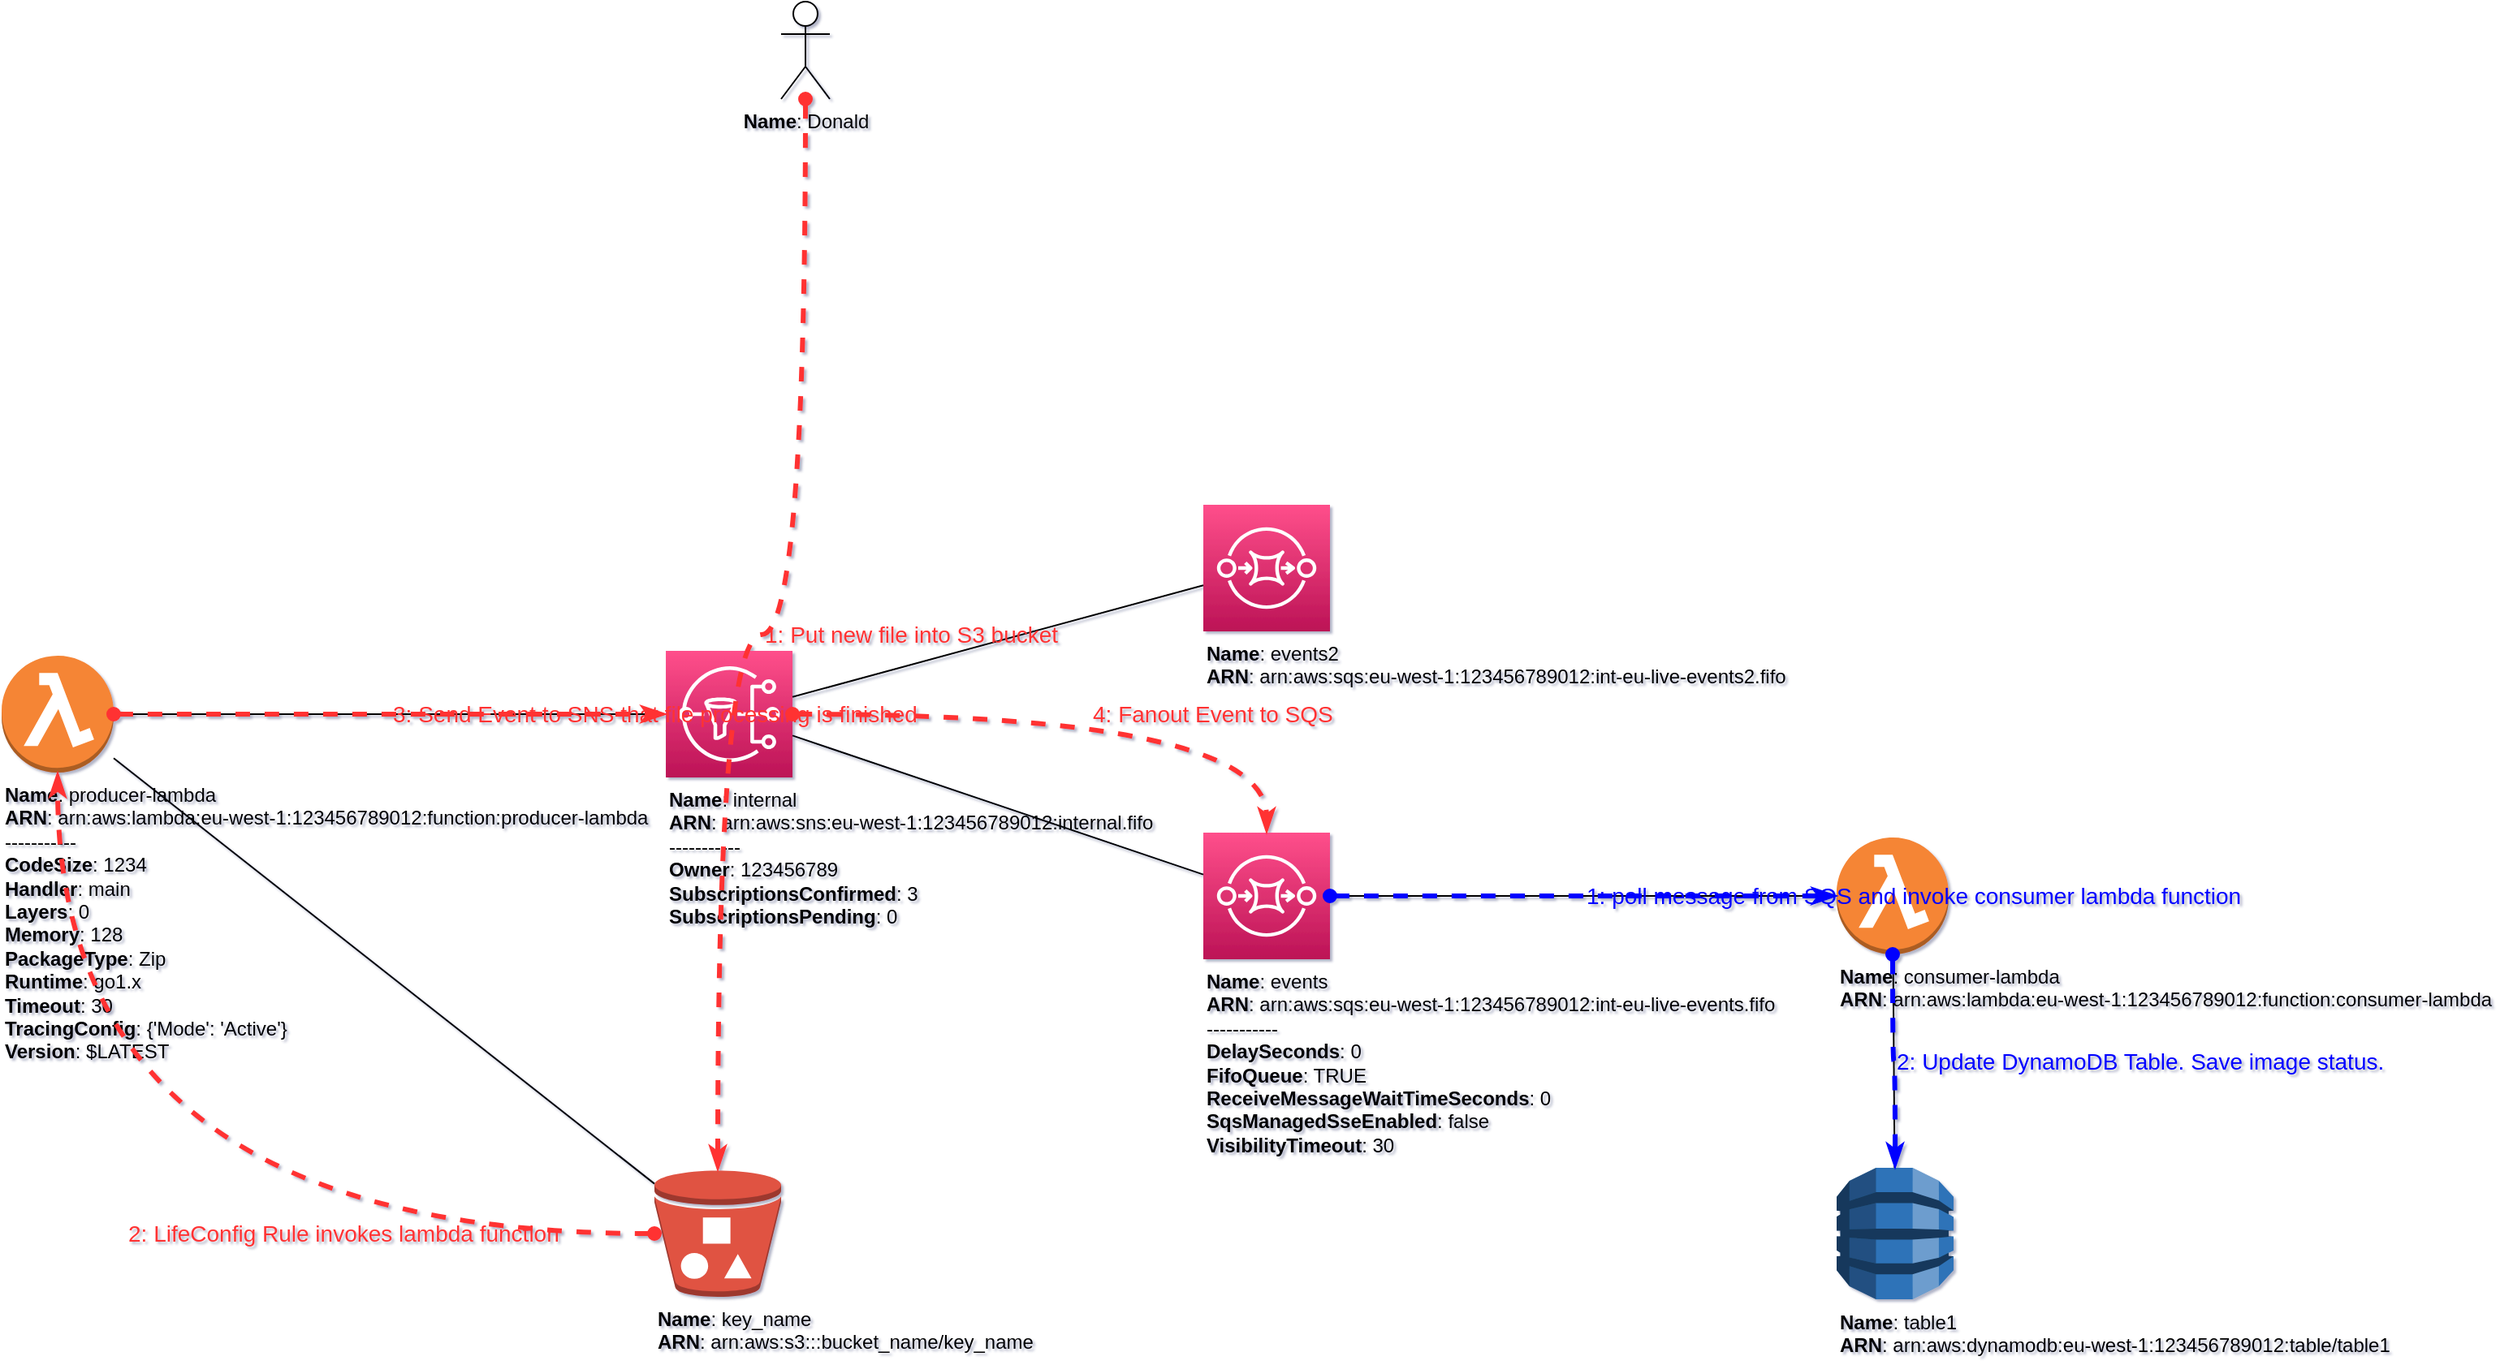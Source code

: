 <mxfile type="MultiCloud">
	<diagram id="diagram_1" name="AWS components">
		<mxGraphModel dx="1015" dy="661" grid="1" gridSize="10" guides="1" tooltips="1" connect="1" arrows="1" fold="1" page="1" pageScale="1" pageWidth="850" pageHeight="1100" math="0" shadow="1">
			<root>
				<mxCell id="0"/>
				<mxCell id="1" parent="0"/>
				<mxCell id="vertex:lambda_function:arn:aws:lambda:eu-west-1:123456789012:function:producer-lambda" value="&lt;b&gt;Name&lt;/b&gt;: producer-lambda&lt;BR&gt;&lt;b&gt;ARN&lt;/b&gt;: arn:aws:lambda:eu-west-1:123456789012:function:producer-lambda&lt;BR&gt;-----------&lt;BR&gt;&lt;b&gt;CodeSize&lt;/b&gt;: 1234&lt;BR&gt;&lt;b&gt;Handler&lt;/b&gt;: main&lt;BR&gt;&lt;b&gt;Layers&lt;/b&gt;: 0&lt;BR&gt;&lt;b&gt;Memory&lt;/b&gt;: 128&lt;BR&gt;&lt;b&gt;PackageType&lt;/b&gt;: Zip&lt;BR&gt;&lt;b&gt;Runtime&lt;/b&gt;: go1.x&lt;BR&gt;&lt;b&gt;Timeout&lt;/b&gt;: 30&lt;BR&gt;&lt;b&gt;TracingConfig&lt;/b&gt;: {'Mode': 'Active'}&lt;BR&gt;&lt;b&gt;Version&lt;/b&gt;: $LATEST" style="verticalLabelPosition=bottom;verticalAlign=top;aspect=fixed;align=left;pointerEvents=1;shape=mxgraph.aws3.lambda_function;prIcon=server;fillColor=#F58534;gradientColor=none;html=1;" parent="1" vertex="1">
					<mxGeometry width="69" height="72" as="geometry" x="-480" y="403"/>
				</mxCell>
				<mxCell id="vertex:lambda_function:arn:aws:lambda:eu-west-1:123456789012:function:consumer-lambda" value="&lt;b&gt;Name&lt;/b&gt;: consumer-lambda&lt;BR&gt;&lt;b&gt;ARN&lt;/b&gt;: arn:aws:lambda:eu-west-1:123456789012:function:consumer-lambda" style="verticalLabelPosition=bottom;verticalAlign=top;aspect=fixed;align=left;pointerEvents=1;shape=mxgraph.aws3.lambda_function;prIcon=server;fillColor=#F58534;gradientColor=none;html=1;" parent="1" vertex="1">
					<mxGeometry width="69" height="72" as="geometry" x="650.0" y="515"/>
				</mxCell>
				<mxCell id="vertex:dynamo:arn:aws:dynamodb:eu-west-1:123456789012:table/table1" value="&lt;b&gt;Name&lt;/b&gt;: table1&lt;BR&gt;&lt;b&gt;ARN&lt;/b&gt;: arn:aws:dynamodb:eu-west-1:123456789012:table/table1" style="outlineConnect=0;dashed=0;verticalLabelPosition=bottom;verticalAlign=top;align=left;html=1;shape=mxgraph.aws3.dynamo_db;fillColor=#2E73B8;gradientColor=none;" parent="1" vertex="1">
					<mxGeometry width="72" height="81" as="geometry" x="650.0" y="718.5"/>
				</mxCell>
				<mxCell id="vertex:sns:arn:aws:sns:eu-west-1:123456789012:internal.fifo" value="&lt;b&gt;Name&lt;/b&gt;: internal&lt;BR&gt;&lt;b&gt;ARN&lt;/b&gt;: arn:aws:sns:eu-west-1:123456789012:internal.fifo&lt;BR&gt;-----------&lt;BR&gt;&lt;b&gt;Owner&lt;/b&gt;: 123456789&lt;BR&gt;&lt;b&gt;SubscriptionsConfirmed&lt;/b&gt;: 3&lt;BR&gt;&lt;b&gt;SubscriptionsPending&lt;/b&gt;: 0" style="sketch=0;outlineConnect=0;gradientColor=#FF4F8B;gradientDirection=north;fillColor=#BC1356;strokeColor=#ffffff;dashed=0;verticalLabelPosition=bottom;verticalAlign=top;align=left;html=1;fontSize=12;fontStyle=0;aspect=fixed;shape=mxgraph.aws4.resourceIcon;resIcon=mxgraph.aws4.sns;" parent="1" vertex="1">
					<mxGeometry width="78" height="78" as="geometry" x="-70.98" y="400"/>
				</mxCell>
				<mxCell id="vertex:sqs:arn:aws:sqs:eu-west-1:123456789012:int-eu-live-events.fifo" value="&lt;b&gt;Name&lt;/b&gt;: events&lt;BR&gt;&lt;b&gt;ARN&lt;/b&gt;: arn:aws:sqs:eu-west-1:123456789012:int-eu-live-events.fifo&lt;BR&gt;-----------&lt;BR&gt;&lt;b&gt;DelaySeconds&lt;/b&gt;: 0&lt;BR&gt;&lt;b&gt;FifoQueue&lt;/b&gt;: TRUE&lt;BR&gt;&lt;b&gt;ReceiveMessageWaitTimeSeconds&lt;/b&gt;: 0&lt;BR&gt;&lt;b&gt;SqsManagedSseEnabled&lt;/b&gt;: false&lt;BR&gt;&lt;b&gt;VisibilityTimeout&lt;/b&gt;: 30" style="sketch=0;outlineConnect=0;gradientColor=#FF4F8B;gradientDirection=north;fillColor=#BC1356;strokeColor=#ffffff;dashed=0;verticalLabelPosition=bottom;verticalAlign=top;align=left;html=1;fontSize=12;fontStyle=0;aspect=fixed;shape=mxgraph.aws4.resourceIcon;resIcon=mxgraph.aws4.sqs;" parent="1" vertex="1">
					<mxGeometry width="78" height="78" as="geometry" x="260" y="512"/>
				</mxCell>
				<mxCell id="vertex:sqs:arn:aws:sqs:eu-west-1:123456789012:int-eu-live-events2.fifo" value="&lt;b&gt;Name&lt;/b&gt;: events2&lt;BR&gt;&lt;b&gt;ARN&lt;/b&gt;: arn:aws:sqs:eu-west-1:123456789012:int-eu-live-events2.fifo" style="sketch=0;outlineConnect=0;gradientColor=#FF4F8B;gradientDirection=north;fillColor=#BC1356;strokeColor=#ffffff;dashed=0;verticalLabelPosition=bottom;verticalAlign=top;align=left;html=1;fontSize=12;fontStyle=0;aspect=fixed;shape=mxgraph.aws4.resourceIcon;resIcon=mxgraph.aws4.sqs;" parent="1" vertex="1">
					<mxGeometry width="78" height="78" as="geometry" x="260" y="310"/>
				</mxCell>
				<mxCell id="vertex:s3:arn:aws:s3:::bucket_name/key_name" value="&lt;b&gt;Name&lt;/b&gt;: key_name&lt;BR&gt;&lt;b&gt;ARN&lt;/b&gt;: arn:aws:s3:::bucket_name/key_name" style="outlineConnect=0;dashed=0;verticalLabelPosition=bottom;verticalAlign=top;align=left;html=1;shape=mxgraph.aws3.bucket_with_objects;fillColor=#E05243;gradientColor=none;" parent="1" vertex="1">
					<mxGeometry width="78" height="78" as="geometry" x="-78" y="720"/>
				</mxCell>
				<mxCell id="edge:lambda_function:arn:aws:lambda:eu-west-1:123456789012:function:producer-lambda:to:sns:arn:aws:sns:eu-west-1:123456789012:internal.fifo" style="jettySize=auto;html=1;startArrow=none;endArrow=none;" parent="1" source="vertex:lambda_function:arn:aws:lambda:eu-west-1:123456789012:function:producer-lambda" target="vertex:sns:arn:aws:sns:eu-west-1:123456789012:internal.fifo" edge="2">
					<mxGeometry as="geometry"/>
				</mxCell>
				<mxCell id="edge:lambda_function:arn:aws:lambda:eu-west-1:123456789012:function:producer-lambda:to:s3:arn:aws:s3:::bucket_name/key_name" style="jettySize=auto;html=1;startArrow=none;endArrow=none;" parent="1" source="vertex:lambda_function:arn:aws:lambda:eu-west-1:123456789012:function:producer-lambda" target="vertex:s3:arn:aws:s3:::bucket_name/key_name" edge="2">
					<mxGeometry as="geometry"/>
				</mxCell>
				<mxCell id="edge:sns:arn:aws:sns:eu-west-1:123456789012:internal.fifo:to:sqs:arn:aws:sqs:eu-west-1:123456789012:int-eu-live-events.fifo" style="jettySize=auto;html=1;startArrow=none;endArrow=none;" parent="1" source="vertex:sns:arn:aws:sns:eu-west-1:123456789012:internal.fifo" target="vertex:sqs:arn:aws:sqs:eu-west-1:123456789012:int-eu-live-events.fifo" edge="2">
					<mxGeometry as="geometry"/>
				</mxCell>
				<mxCell id="edge:sns:arn:aws:sns:eu-west-1:123456789012:internal.fifo:to:sqs:arn:aws:sqs:eu-west-1:123456789012:int-eu-live-events2.fifo" style="jettySize=auto;html=1;startArrow=none;endArrow=none;" parent="1" source="vertex:sns:arn:aws:sns:eu-west-1:123456789012:internal.fifo" target="vertex:sqs:arn:aws:sqs:eu-west-1:123456789012:int-eu-live-events2.fifo" edge="2">
					<mxGeometry as="geometry"/>
				</mxCell>
				<mxCell id="edge:sqs:arn:aws:sqs:eu-west-1:123456789012:int-eu-live-events.fifo:to:lambda_function:arn:aws:lambda:eu-west-1:123456789012:function:consumer-lambda" style="jettySize=auto;html=1;startArrow=none;endArrow=none;" parent="1" source="vertex:sqs:arn:aws:sqs:eu-west-1:123456789012:int-eu-live-events.fifo" target="vertex:lambda_function:arn:aws:lambda:eu-west-1:123456789012:function:consumer-lambda" edge="2">
					<mxGeometry as="geometry"/>
				</mxCell>
				<mxCell id="edge:lambda_function:arn:aws:lambda:eu-west-1:123456789012:function:consumer-lambda:to:dynamo:arn:aws:dynamodb:eu-west-1:123456789012:table/table1" style="jettySize=auto;html=1;startArrow=none;endArrow=none;" parent="1" source="vertex:lambda_function:arn:aws:lambda:eu-west-1:123456789012:function:consumer-lambda" target="vertex:dynamo:arn:aws:dynamodb:eu-west-1:123456789012:table/table1" edge="2">
					<mxGeometry as="geometry"/>
				</mxCell>
				<mxCell id="2" parent="0" value="file_upload"/>
				<mxCell id="3" parent="0" value="actors"/>
				<mxCell id="vertex:actor:5991ce42" value="&lt;b&gt;Name&lt;/b&gt;: Donald" style="shape=umlActor;verticalLabelPosition=bottom;verticalAlign=top;html=1;outlineConnect=0;" parent="3" vertex="1">
					<mxGeometry width="30" height="60" as="geometry"/>
				</mxCell>
				<mxCell id="edge_file_upload_1:actor:5991ce42:to:s3:arn:aws:s3:::bucket_name/key_name" style="jettySize=auto;html=1;orthogonalLoop=1;edgeStyle=orthogonalEdgeStyle;curved=1;startArrow=oval;endArrow=classicThin;dashed=1;strokeColor=#FF3333;strokeWidth=3;fontSize=22;" parent="2" source="vertex:actor:5991ce42" target="vertex:s3:arn:aws:s3:::bucket_name/key_name" edge="2">
					<mxGeometry as="geometry"/>
				</mxCell>
				<mxCell id="label_file_upload_1:actor:5991ce42:to:s3:arn:aws:s3:::bucket_name/key_name" value="1: Put new file into S3 bucket" style="edgeLabel;html=1;align=left;verticalAlign=middle;resizable=0;points=[];labelBackgroundColor=none;fontColor=#FF3333;fontStyle=0;fontSize=14;" parent="edge_file_upload_1:actor:5991ce42:to:s3:arn:aws:s3:::bucket_name/key_name" vertex="1" connectable="0">
					<mxGeometry relative="1" as="geometry">
						<mxPoint as="offset"/>
					</mxGeometry>
				</mxCell>
				<mxCell id="edge_file_upload_2:s3:arn:aws:s3:::bucket_name/key_name:to:lambda_function:arn:aws:lambda:eu-west-1:123456789012:function:producer-lambda" style="jettySize=auto;html=1;orthogonalLoop=1;edgeStyle=orthogonalEdgeStyle;curved=1;startArrow=oval;endArrow=classicThin;dashed=1;strokeColor=#FF3333;strokeWidth=3;fontSize=22;" parent="2" source="vertex:s3:arn:aws:s3:::bucket_name/key_name" target="vertex:lambda_function:arn:aws:lambda:eu-west-1:123456789012:function:producer-lambda" edge="2">
					<mxGeometry as="geometry"/>
				</mxCell>
				<mxCell id="label_file_upload_2:s3:arn:aws:s3:::bucket_name/key_name:to:lambda_function:arn:aws:lambda:eu-west-1:123456789012:function:producer-lambda" value="2: LifeConfig Rule invokes lambda function" style="edgeLabel;html=1;align=left;verticalAlign=middle;resizable=0;points=[];labelBackgroundColor=none;fontColor=#FF3333;fontStyle=0;fontSize=14;" parent="edge_file_upload_2:s3:arn:aws:s3:::bucket_name/key_name:to:lambda_function:arn:aws:lambda:eu-west-1:123456789012:function:producer-lambda" vertex="1" connectable="0">
					<mxGeometry relative="1" as="geometry">
						<mxPoint as="offset"/>
					</mxGeometry>
				</mxCell>
				<mxCell id="edge_file_upload_3:lambda_function:arn:aws:lambda:eu-west-1:123456789012:function:producer-lambda:to:sns:arn:aws:sns:eu-west-1:123456789012:internal.fifo" style="jettySize=auto;html=1;orthogonalLoop=1;edgeStyle=orthogonalEdgeStyle;curved=1;startArrow=oval;endArrow=classicThin;dashed=1;strokeColor=#FF3333;strokeWidth=3;fontSize=22;" parent="2" source="vertex:lambda_function:arn:aws:lambda:eu-west-1:123456789012:function:producer-lambda" target="vertex:sns:arn:aws:sns:eu-west-1:123456789012:internal.fifo" edge="2">
					<mxGeometry as="geometry"/>
				</mxCell>
				<mxCell id="label_file_upload_3:lambda_function:arn:aws:lambda:eu-west-1:123456789012:function:producer-lambda:to:sns:arn:aws:sns:eu-west-1:123456789012:internal.fifo" value="3: Send Event to SNS that file processing is finished" style="edgeLabel;html=1;align=left;verticalAlign=middle;resizable=0;points=[];labelBackgroundColor=none;fontColor=#FF3333;fontStyle=0;fontSize=14;" parent="edge_file_upload_3:lambda_function:arn:aws:lambda:eu-west-1:123456789012:function:producer-lambda:to:sns:arn:aws:sns:eu-west-1:123456789012:internal.fifo" vertex="1" connectable="0">
					<mxGeometry relative="1" as="geometry">
						<mxPoint as="offset"/>
					</mxGeometry>
				</mxCell>
				<mxCell id="edge_file_upload_4:sns:arn:aws:sns:eu-west-1:123456789012:internal.fifo:to:sqs:arn:aws:sqs:eu-west-1:123456789012:int-eu-live-events.fifo" style="jettySize=auto;html=1;orthogonalLoop=1;edgeStyle=orthogonalEdgeStyle;curved=1;startArrow=oval;endArrow=classicThin;dashed=1;strokeColor=#FF3333;strokeWidth=3;fontSize=22;" parent="2" source="vertex:sns:arn:aws:sns:eu-west-1:123456789012:internal.fifo" target="vertex:sqs:arn:aws:sqs:eu-west-1:123456789012:int-eu-live-events.fifo" edge="2">
					<mxGeometry as="geometry"/>
				</mxCell>
				<mxCell id="label_file_upload_4:sns:arn:aws:sns:eu-west-1:123456789012:internal.fifo:to:sqs:arn:aws:sqs:eu-west-1:123456789012:int-eu-live-events.fifo" value="4: Fanout Event to SQS" style="edgeLabel;html=1;align=left;verticalAlign=middle;resizable=0;points=[];labelBackgroundColor=none;fontColor=#FF3333;fontStyle=0;fontSize=14;" parent="edge_file_upload_4:sns:arn:aws:sns:eu-west-1:123456789012:internal.fifo:to:sqs:arn:aws:sqs:eu-west-1:123456789012:int-eu-live-events.fifo" vertex="1" connectable="0">
					<mxGeometry relative="1" as="geometry">
						<mxPoint as="offset"/>
					</mxGeometry>
				</mxCell>
				<mxCell id="4" parent="0" value="process"/>
				<mxCell id="edge_process_1:sqs:arn:aws:sqs:eu-west-1:123456789012:int-eu-live-events.fifo:to:lambda_function:arn:aws:lambda:eu-west-1:123456789012:function:consumer-lambda" style="jettySize=auto;html=1;orthogonalLoop=1;edgeStyle=orthogonalEdgeStyle;curved=1;startArrow=oval;endArrow=classicThin;dashed=1;strokeColor=#0000FF;strokeWidth=3;fontSize=22;" parent="4" source="vertex:sqs:arn:aws:sqs:eu-west-1:123456789012:int-eu-live-events.fifo" target="vertex:lambda_function:arn:aws:lambda:eu-west-1:123456789012:function:consumer-lambda" edge="2">
					<mxGeometry as="geometry"/>
				</mxCell>
				<mxCell id="label_process_1:sqs:arn:aws:sqs:eu-west-1:123456789012:int-eu-live-events.fifo:to:lambda_function:arn:aws:lambda:eu-west-1:123456789012:function:consumer-lambda" value="1: poll message from SQS and invoke consumer lambda function" style="edgeLabel;html=1;align=left;verticalAlign=middle;resizable=0;points=[];labelBackgroundColor=none;fontColor=#0000FF;fontStyle=0;fontSize=14;" parent="edge_process_1:sqs:arn:aws:sqs:eu-west-1:123456789012:int-eu-live-events.fifo:to:lambda_function:arn:aws:lambda:eu-west-1:123456789012:function:consumer-lambda" vertex="1" connectable="0">
					<mxGeometry relative="1" as="geometry">
						<mxPoint as="offset"/>
					</mxGeometry>
				</mxCell>
				<mxCell id="edge_process_2:lambda_function:arn:aws:lambda:eu-west-1:123456789012:function:consumer-lambda:to:dynamo:arn:aws:dynamodb:eu-west-1:123456789012:table/table1" style="jettySize=auto;html=1;orthogonalLoop=1;edgeStyle=orthogonalEdgeStyle;curved=1;startArrow=oval;endArrow=classicThin;dashed=1;strokeColor=#0000FF;strokeWidth=3;fontSize=22;" parent="4" source="vertex:lambda_function:arn:aws:lambda:eu-west-1:123456789012:function:consumer-lambda" target="vertex:dynamo:arn:aws:dynamodb:eu-west-1:123456789012:table/table1" edge="2">
					<mxGeometry as="geometry"/>
				</mxCell>
				<mxCell id="label_process_2:lambda_function:arn:aws:lambda:eu-west-1:123456789012:function:consumer-lambda:to:dynamo:arn:aws:dynamodb:eu-west-1:123456789012:table/table1" value="2: Update DynamoDB Table. Save image status." style="edgeLabel;html=1;align=left;verticalAlign=middle;resizable=0;points=[];labelBackgroundColor=none;fontColor=#0000FF;fontStyle=0;fontSize=14;" parent="edge_process_2:lambda_function:arn:aws:lambda:eu-west-1:123456789012:function:consumer-lambda:to:dynamo:arn:aws:dynamodb:eu-west-1:123456789012:table/table1" vertex="1" connectable="0">
					<mxGeometry relative="1" as="geometry">
						<mxPoint as="offset"/>
					</mxGeometry>
				</mxCell>
			</root>
		</mxGraphModel>
	</diagram>
</mxfile>
